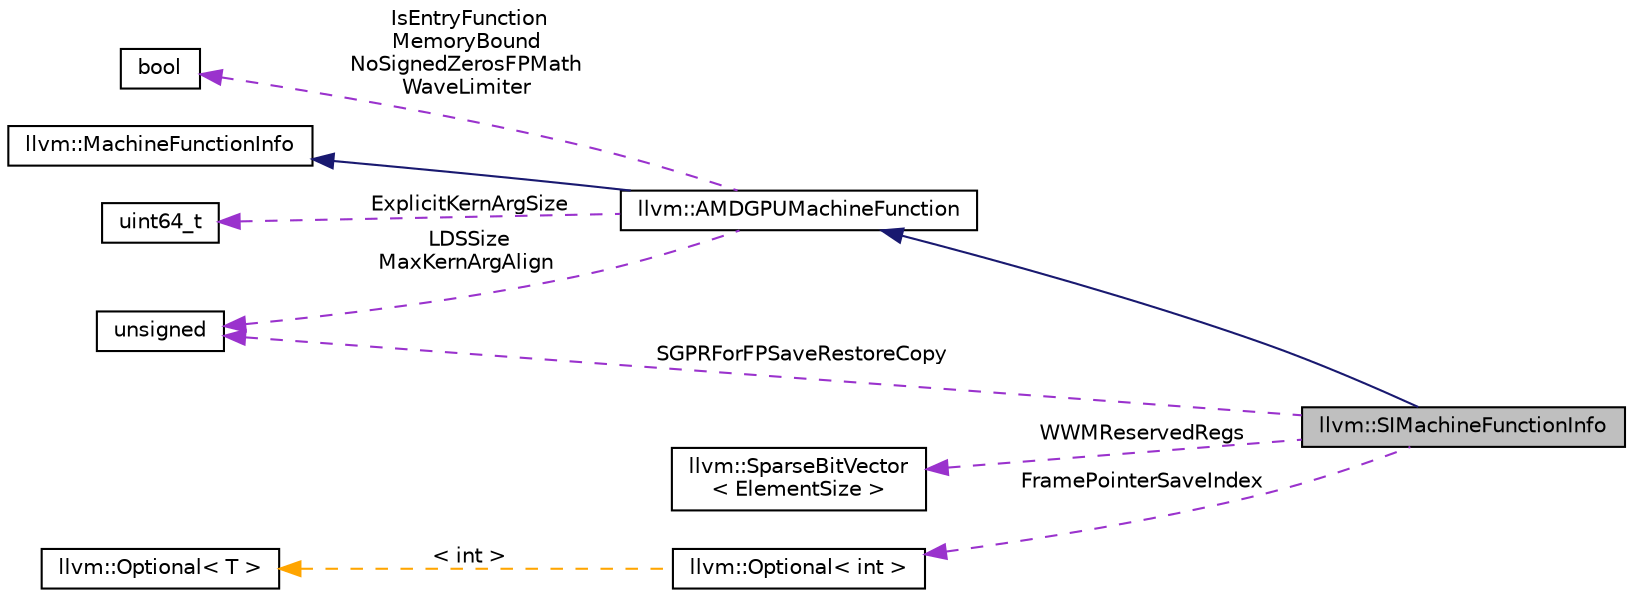 digraph "llvm::SIMachineFunctionInfo"
{
 // LATEX_PDF_SIZE
  bgcolor="transparent";
  edge [fontname="Helvetica",fontsize="10",labelfontname="Helvetica",labelfontsize="10"];
  node [fontname="Helvetica",fontsize="10",shape="box"];
  rankdir="LR";
  Node1 [label="llvm::SIMachineFunctionInfo",height=0.2,width=0.4,color="black", fillcolor="grey75", style="filled", fontcolor="black",tooltip="This class keeps track of the SPI_SP_INPUT_ADDR config register, which tells the hardware which inter..."];
  Node2 -> Node1 [dir="back",color="midnightblue",fontsize="10",style="solid",fontname="Helvetica"];
  Node2 [label="llvm::AMDGPUMachineFunction",height=0.2,width=0.4,color="black",URL="$classllvm_1_1AMDGPUMachineFunction.html",tooltip=" "];
  Node3 -> Node2 [dir="back",color="midnightblue",fontsize="10",style="solid",fontname="Helvetica"];
  Node3 [label="llvm::MachineFunctionInfo",height=0.2,width=0.4,color="black",URL="$structllvm_1_1MachineFunctionInfo.html",tooltip="MachineFunctionInfo - This class can be derived from and used by targets to hold private target-speci..."];
  Node4 -> Node2 [dir="back",color="darkorchid3",fontsize="10",style="dashed",label=" ExplicitKernArgSize" ,fontname="Helvetica"];
  Node4 [label="uint64_t",height=0.2,width=0.4,color="black",tooltip=" "];
  Node5 -> Node2 [dir="back",color="darkorchid3",fontsize="10",style="dashed",label=" LDSSize\nMaxKernArgAlign" ,fontname="Helvetica"];
  Node5 [label="unsigned",height=0.2,width=0.4,color="black",URL="$classunsigned.html",tooltip=" "];
  Node6 -> Node2 [dir="back",color="darkorchid3",fontsize="10",style="dashed",label=" IsEntryFunction\nMemoryBound\nNoSignedZerosFPMath\nWaveLimiter" ,fontname="Helvetica"];
  Node6 [label="bool",height=0.2,width=0.4,color="black",URL="$classbool.html",tooltip=" "];
  Node7 -> Node1 [dir="back",color="darkorchid3",fontsize="10",style="dashed",label=" WWMReservedRegs" ,fontname="Helvetica"];
  Node7 [label="llvm::SparseBitVector\l\< ElementSize \>",height=0.2,width=0.4,color="black",URL="$classllvm_1_1SparseBitVector.html",tooltip=" "];
  Node5 -> Node1 [dir="back",color="darkorchid3",fontsize="10",style="dashed",label=" SGPRForFPSaveRestoreCopy" ,fontname="Helvetica"];
  Node8 -> Node1 [dir="back",color="darkorchid3",fontsize="10",style="dashed",label=" FramePointerSaveIndex" ,fontname="Helvetica"];
  Node8 [label="llvm::Optional\< int \>",height=0.2,width=0.4,color="black",URL="$classllvm_1_1Optional.html",tooltip=" "];
  Node9 -> Node8 [dir="back",color="orange",fontsize="10",style="dashed",label=" \< int \>" ,fontname="Helvetica"];
  Node9 [label="llvm::Optional\< T \>",height=0.2,width=0.4,color="black",URL="$classllvm_1_1Optional.html",tooltip=" "];
}

